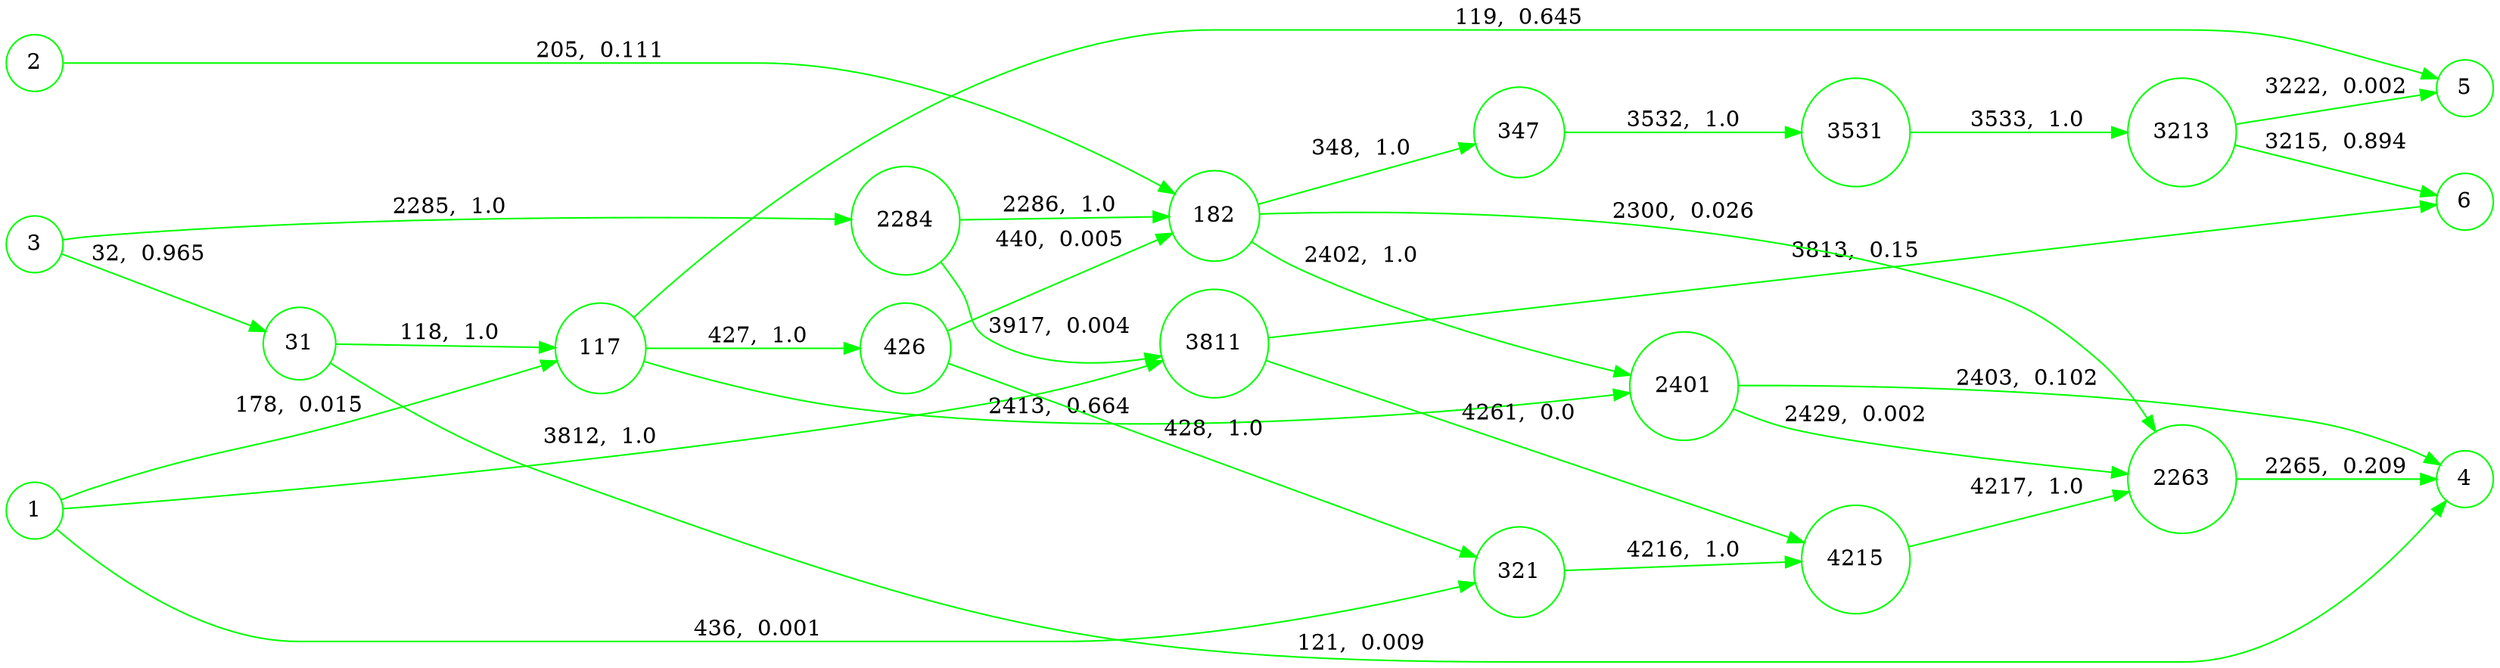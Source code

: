 digraph {
	rankdir=LR;
	node [shape=circle];
	1->321[color=green,label="436,  0.001",penwidth=1.0];
	1->117[color=green,label="178,  0.015",penwidth=1.0];
	1->3811[color=green,label="3812,  1.0",penwidth=1.0];
	1 [color=green]
	2->182[color=green,label="205,  0.111",penwidth=1.0];
	2 [color=green]
	3->31[color=green,label="32,  0.965",penwidth=1.0];
	3->2284[color=green,label="2285,  1.0",penwidth=1.0];
	3 [color=green]
	{rank=same; 1, 2, 3}
	31->117[color=green,label="118,  1.0",penwidth=1.0];
	31->4[color=green,label="121,  0.009",penwidth=1.0];
	31 [color=green]
	{rank=same; 31}
	117->5[color=green,label="119,  0.645",penwidth=1.0];
	117->426[color=green,label="427,  1.0",penwidth=1.0];
	117->2401[color=green,label="2413,  0.664",penwidth=1.0];
	117 [color=green]
	{rank=same; 117}
	2284->182[color=green,label="2286,  1.0",penwidth=1.0];
	2284->3811[color=green,label="3917,  0.004",penwidth=1.0];
	2284 [color=green]
	{rank=same; 2284}
	426->321[color=green,label="428,  1.0",penwidth=1.0];
	426->182[color=green,label="440,  0.005",penwidth=1.0];
	426 [color=green]
	{rank=same; 426}
	182->347[color=green,label="348,  1.0",penwidth=1.0];
	182->2263[color=green,label="2300,  0.026",penwidth=1.0];
	182->2401[color=green,label="2402,  1.0",penwidth=1.0];
	182 [color=green]
	3811->6[color=green,label="3813,  0.15",penwidth=1.0];
	3811->4215[color=green,label="4261,  0.0",penwidth=1.0];
	3811 [color=green]
	{rank=same; 182, 3811}
	2401->4[color=green,label="2403,  0.102",penwidth=1.0];
	2401->2263[color=green,label="2429,  0.002",penwidth=1.0];
	2401 [color=green]
	{rank=same; 2401}
	321->4215[color=green,label="4216,  1.0",penwidth=1.0];
	321 [color=green]
	347->3531[color=green,label="3532,  1.0",penwidth=1.0];
	347 [color=green]
	{rank=same; 321, 347}
	4215->2263[color=green,label="4217,  1.0",penwidth=1.0];
	4215 [color=green]
	{rank=same; 4215}
	3531->3213[color=green,label="3533,  1.0",penwidth=1.0];
	3531 [color=green]
	{rank=same; 3531}
	2263->4[color=green,label="2265,  0.209",penwidth=1.0];
	2263 [color=green]
	{rank=same; 2263}
	3213->6[color=green,label="3215,  0.894",penwidth=1.0];
	3213->5[color=green,label="3222,  0.002",penwidth=1.0];
	3213 [color=green]
	{rank=same; 3213}
	4 [color=green]
	5 [color=green]
	6 [color=green]
	{rank=same; 4, 5, 6}
}